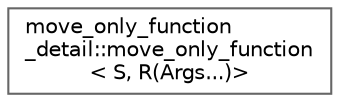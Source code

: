 digraph "类继承关系图"
{
 // LATEX_PDF_SIZE
  bgcolor="transparent";
  edge [fontname=Helvetica,fontsize=10,labelfontname=Helvetica,labelfontsize=10];
  node [fontname=Helvetica,fontsize=10,shape=box,height=0.2,width=0.4];
  rankdir="LR";
  Node0 [id="Node000000",label="move_only_function\l_detail::move_only_function\l\< S, R(Args...)\>",height=0.2,width=0.4,color="grey40", fillcolor="white", style="filled",URL="$classmove__only__function__detail_1_1move__only__function_3_01_s_00_01_r_07_args_8_8_8_08_4.html",tooltip=" "];
}
